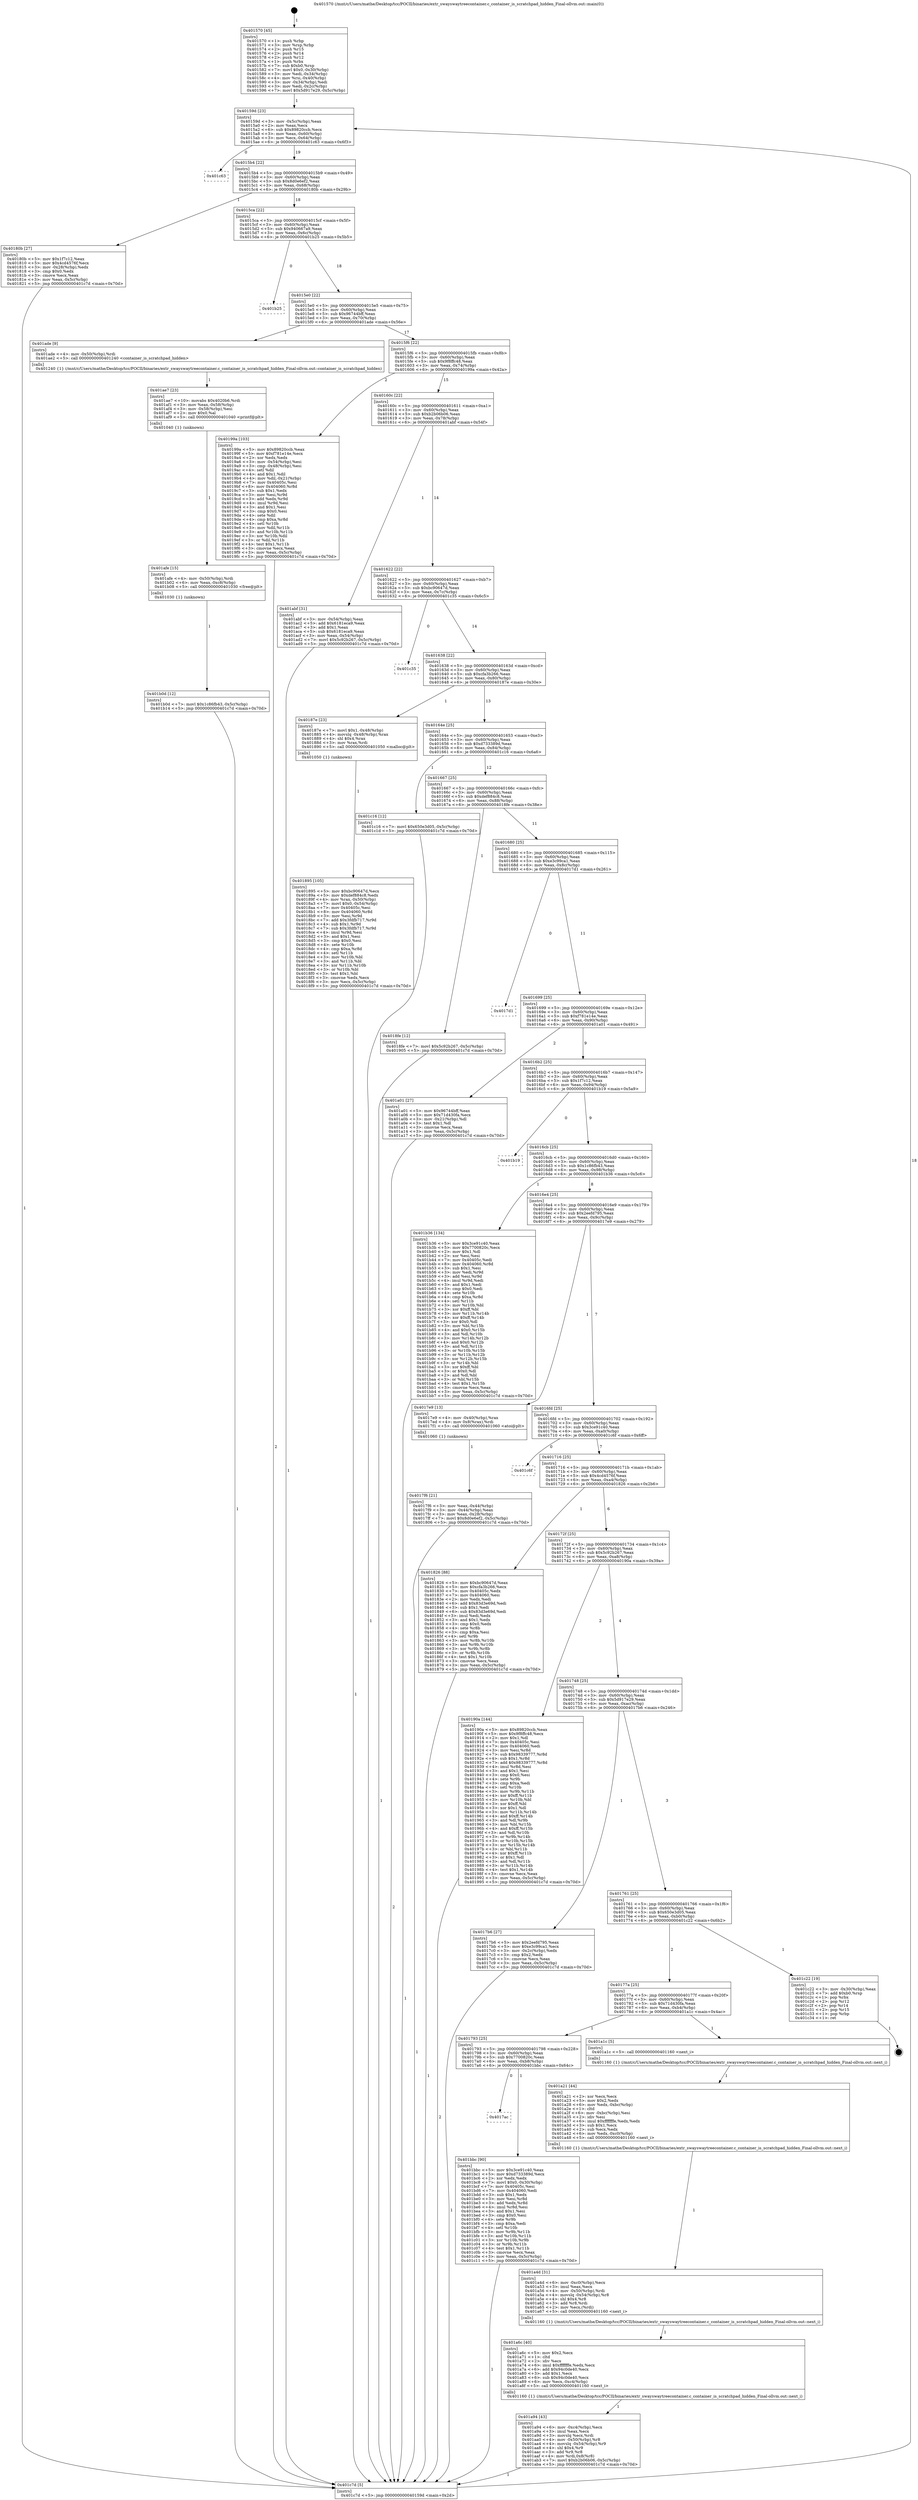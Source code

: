 digraph "0x401570" {
  label = "0x401570 (/mnt/c/Users/mathe/Desktop/tcc/POCII/binaries/extr_swayswaytreecontainer.c_container_is_scratchpad_hidden_Final-ollvm.out::main(0))"
  labelloc = "t"
  node[shape=record]

  Entry [label="",width=0.3,height=0.3,shape=circle,fillcolor=black,style=filled]
  "0x40159d" [label="{
     0x40159d [23]\l
     | [instrs]\l
     &nbsp;&nbsp;0x40159d \<+3\>: mov -0x5c(%rbp),%eax\l
     &nbsp;&nbsp;0x4015a0 \<+2\>: mov %eax,%ecx\l
     &nbsp;&nbsp;0x4015a2 \<+6\>: sub $0x89820ccb,%ecx\l
     &nbsp;&nbsp;0x4015a8 \<+3\>: mov %eax,-0x60(%rbp)\l
     &nbsp;&nbsp;0x4015ab \<+3\>: mov %ecx,-0x64(%rbp)\l
     &nbsp;&nbsp;0x4015ae \<+6\>: je 0000000000401c63 \<main+0x6f3\>\l
  }"]
  "0x401c63" [label="{
     0x401c63\l
  }", style=dashed]
  "0x4015b4" [label="{
     0x4015b4 [22]\l
     | [instrs]\l
     &nbsp;&nbsp;0x4015b4 \<+5\>: jmp 00000000004015b9 \<main+0x49\>\l
     &nbsp;&nbsp;0x4015b9 \<+3\>: mov -0x60(%rbp),%eax\l
     &nbsp;&nbsp;0x4015bc \<+5\>: sub $0x8d0e6ef2,%eax\l
     &nbsp;&nbsp;0x4015c1 \<+3\>: mov %eax,-0x68(%rbp)\l
     &nbsp;&nbsp;0x4015c4 \<+6\>: je 000000000040180b \<main+0x29b\>\l
  }"]
  Exit [label="",width=0.3,height=0.3,shape=circle,fillcolor=black,style=filled,peripheries=2]
  "0x40180b" [label="{
     0x40180b [27]\l
     | [instrs]\l
     &nbsp;&nbsp;0x40180b \<+5\>: mov $0x1f7c12,%eax\l
     &nbsp;&nbsp;0x401810 \<+5\>: mov $0x4cd4576f,%ecx\l
     &nbsp;&nbsp;0x401815 \<+3\>: mov -0x28(%rbp),%edx\l
     &nbsp;&nbsp;0x401818 \<+3\>: cmp $0x0,%edx\l
     &nbsp;&nbsp;0x40181b \<+3\>: cmove %ecx,%eax\l
     &nbsp;&nbsp;0x40181e \<+3\>: mov %eax,-0x5c(%rbp)\l
     &nbsp;&nbsp;0x401821 \<+5\>: jmp 0000000000401c7d \<main+0x70d\>\l
  }"]
  "0x4015ca" [label="{
     0x4015ca [22]\l
     | [instrs]\l
     &nbsp;&nbsp;0x4015ca \<+5\>: jmp 00000000004015cf \<main+0x5f\>\l
     &nbsp;&nbsp;0x4015cf \<+3\>: mov -0x60(%rbp),%eax\l
     &nbsp;&nbsp;0x4015d2 \<+5\>: sub $0x940667a9,%eax\l
     &nbsp;&nbsp;0x4015d7 \<+3\>: mov %eax,-0x6c(%rbp)\l
     &nbsp;&nbsp;0x4015da \<+6\>: je 0000000000401b25 \<main+0x5b5\>\l
  }"]
  "0x4017ac" [label="{
     0x4017ac\l
  }", style=dashed]
  "0x401b25" [label="{
     0x401b25\l
  }", style=dashed]
  "0x4015e0" [label="{
     0x4015e0 [22]\l
     | [instrs]\l
     &nbsp;&nbsp;0x4015e0 \<+5\>: jmp 00000000004015e5 \<main+0x75\>\l
     &nbsp;&nbsp;0x4015e5 \<+3\>: mov -0x60(%rbp),%eax\l
     &nbsp;&nbsp;0x4015e8 \<+5\>: sub $0x96744bff,%eax\l
     &nbsp;&nbsp;0x4015ed \<+3\>: mov %eax,-0x70(%rbp)\l
     &nbsp;&nbsp;0x4015f0 \<+6\>: je 0000000000401ade \<main+0x56e\>\l
  }"]
  "0x401bbc" [label="{
     0x401bbc [90]\l
     | [instrs]\l
     &nbsp;&nbsp;0x401bbc \<+5\>: mov $0x3ce91c40,%eax\l
     &nbsp;&nbsp;0x401bc1 \<+5\>: mov $0xd733389d,%ecx\l
     &nbsp;&nbsp;0x401bc6 \<+2\>: xor %edx,%edx\l
     &nbsp;&nbsp;0x401bc8 \<+7\>: movl $0x0,-0x30(%rbp)\l
     &nbsp;&nbsp;0x401bcf \<+7\>: mov 0x40405c,%esi\l
     &nbsp;&nbsp;0x401bd6 \<+7\>: mov 0x404060,%edi\l
     &nbsp;&nbsp;0x401bdd \<+3\>: sub $0x1,%edx\l
     &nbsp;&nbsp;0x401be0 \<+3\>: mov %esi,%r8d\l
     &nbsp;&nbsp;0x401be3 \<+3\>: add %edx,%r8d\l
     &nbsp;&nbsp;0x401be6 \<+4\>: imul %r8d,%esi\l
     &nbsp;&nbsp;0x401bea \<+3\>: and $0x1,%esi\l
     &nbsp;&nbsp;0x401bed \<+3\>: cmp $0x0,%esi\l
     &nbsp;&nbsp;0x401bf0 \<+4\>: sete %r9b\l
     &nbsp;&nbsp;0x401bf4 \<+3\>: cmp $0xa,%edi\l
     &nbsp;&nbsp;0x401bf7 \<+4\>: setl %r10b\l
     &nbsp;&nbsp;0x401bfb \<+3\>: mov %r9b,%r11b\l
     &nbsp;&nbsp;0x401bfe \<+3\>: and %r10b,%r11b\l
     &nbsp;&nbsp;0x401c01 \<+3\>: xor %r10b,%r9b\l
     &nbsp;&nbsp;0x401c04 \<+3\>: or %r9b,%r11b\l
     &nbsp;&nbsp;0x401c07 \<+4\>: test $0x1,%r11b\l
     &nbsp;&nbsp;0x401c0b \<+3\>: cmovne %ecx,%eax\l
     &nbsp;&nbsp;0x401c0e \<+3\>: mov %eax,-0x5c(%rbp)\l
     &nbsp;&nbsp;0x401c11 \<+5\>: jmp 0000000000401c7d \<main+0x70d\>\l
  }"]
  "0x401ade" [label="{
     0x401ade [9]\l
     | [instrs]\l
     &nbsp;&nbsp;0x401ade \<+4\>: mov -0x50(%rbp),%rdi\l
     &nbsp;&nbsp;0x401ae2 \<+5\>: call 0000000000401240 \<container_is_scratchpad_hidden\>\l
     | [calls]\l
     &nbsp;&nbsp;0x401240 \{1\} (/mnt/c/Users/mathe/Desktop/tcc/POCII/binaries/extr_swayswaytreecontainer.c_container_is_scratchpad_hidden_Final-ollvm.out::container_is_scratchpad_hidden)\l
  }"]
  "0x4015f6" [label="{
     0x4015f6 [22]\l
     | [instrs]\l
     &nbsp;&nbsp;0x4015f6 \<+5\>: jmp 00000000004015fb \<main+0x8b\>\l
     &nbsp;&nbsp;0x4015fb \<+3\>: mov -0x60(%rbp),%eax\l
     &nbsp;&nbsp;0x4015fe \<+5\>: sub $0x9f8ffc48,%eax\l
     &nbsp;&nbsp;0x401603 \<+3\>: mov %eax,-0x74(%rbp)\l
     &nbsp;&nbsp;0x401606 \<+6\>: je 000000000040199a \<main+0x42a\>\l
  }"]
  "0x401b0d" [label="{
     0x401b0d [12]\l
     | [instrs]\l
     &nbsp;&nbsp;0x401b0d \<+7\>: movl $0x1c86fb43,-0x5c(%rbp)\l
     &nbsp;&nbsp;0x401b14 \<+5\>: jmp 0000000000401c7d \<main+0x70d\>\l
  }"]
  "0x40199a" [label="{
     0x40199a [103]\l
     | [instrs]\l
     &nbsp;&nbsp;0x40199a \<+5\>: mov $0x89820ccb,%eax\l
     &nbsp;&nbsp;0x40199f \<+5\>: mov $0xf781e14e,%ecx\l
     &nbsp;&nbsp;0x4019a4 \<+2\>: xor %edx,%edx\l
     &nbsp;&nbsp;0x4019a6 \<+3\>: mov -0x54(%rbp),%esi\l
     &nbsp;&nbsp;0x4019a9 \<+3\>: cmp -0x48(%rbp),%esi\l
     &nbsp;&nbsp;0x4019ac \<+4\>: setl %dil\l
     &nbsp;&nbsp;0x4019b0 \<+4\>: and $0x1,%dil\l
     &nbsp;&nbsp;0x4019b4 \<+4\>: mov %dil,-0x21(%rbp)\l
     &nbsp;&nbsp;0x4019b8 \<+7\>: mov 0x40405c,%esi\l
     &nbsp;&nbsp;0x4019bf \<+8\>: mov 0x404060,%r8d\l
     &nbsp;&nbsp;0x4019c7 \<+3\>: sub $0x1,%edx\l
     &nbsp;&nbsp;0x4019ca \<+3\>: mov %esi,%r9d\l
     &nbsp;&nbsp;0x4019cd \<+3\>: add %edx,%r9d\l
     &nbsp;&nbsp;0x4019d0 \<+4\>: imul %r9d,%esi\l
     &nbsp;&nbsp;0x4019d4 \<+3\>: and $0x1,%esi\l
     &nbsp;&nbsp;0x4019d7 \<+3\>: cmp $0x0,%esi\l
     &nbsp;&nbsp;0x4019da \<+4\>: sete %dil\l
     &nbsp;&nbsp;0x4019de \<+4\>: cmp $0xa,%r8d\l
     &nbsp;&nbsp;0x4019e2 \<+4\>: setl %r10b\l
     &nbsp;&nbsp;0x4019e6 \<+3\>: mov %dil,%r11b\l
     &nbsp;&nbsp;0x4019e9 \<+3\>: and %r10b,%r11b\l
     &nbsp;&nbsp;0x4019ec \<+3\>: xor %r10b,%dil\l
     &nbsp;&nbsp;0x4019ef \<+3\>: or %dil,%r11b\l
     &nbsp;&nbsp;0x4019f2 \<+4\>: test $0x1,%r11b\l
     &nbsp;&nbsp;0x4019f6 \<+3\>: cmovne %ecx,%eax\l
     &nbsp;&nbsp;0x4019f9 \<+3\>: mov %eax,-0x5c(%rbp)\l
     &nbsp;&nbsp;0x4019fc \<+5\>: jmp 0000000000401c7d \<main+0x70d\>\l
  }"]
  "0x40160c" [label="{
     0x40160c [22]\l
     | [instrs]\l
     &nbsp;&nbsp;0x40160c \<+5\>: jmp 0000000000401611 \<main+0xa1\>\l
     &nbsp;&nbsp;0x401611 \<+3\>: mov -0x60(%rbp),%eax\l
     &nbsp;&nbsp;0x401614 \<+5\>: sub $0xb2b06b06,%eax\l
     &nbsp;&nbsp;0x401619 \<+3\>: mov %eax,-0x78(%rbp)\l
     &nbsp;&nbsp;0x40161c \<+6\>: je 0000000000401abf \<main+0x54f\>\l
  }"]
  "0x401afe" [label="{
     0x401afe [15]\l
     | [instrs]\l
     &nbsp;&nbsp;0x401afe \<+4\>: mov -0x50(%rbp),%rdi\l
     &nbsp;&nbsp;0x401b02 \<+6\>: mov %eax,-0xc8(%rbp)\l
     &nbsp;&nbsp;0x401b08 \<+5\>: call 0000000000401030 \<free@plt\>\l
     | [calls]\l
     &nbsp;&nbsp;0x401030 \{1\} (unknown)\l
  }"]
  "0x401abf" [label="{
     0x401abf [31]\l
     | [instrs]\l
     &nbsp;&nbsp;0x401abf \<+3\>: mov -0x54(%rbp),%eax\l
     &nbsp;&nbsp;0x401ac2 \<+5\>: add $0x6181eca9,%eax\l
     &nbsp;&nbsp;0x401ac7 \<+3\>: add $0x1,%eax\l
     &nbsp;&nbsp;0x401aca \<+5\>: sub $0x6181eca9,%eax\l
     &nbsp;&nbsp;0x401acf \<+3\>: mov %eax,-0x54(%rbp)\l
     &nbsp;&nbsp;0x401ad2 \<+7\>: movl $0x5c92b267,-0x5c(%rbp)\l
     &nbsp;&nbsp;0x401ad9 \<+5\>: jmp 0000000000401c7d \<main+0x70d\>\l
  }"]
  "0x401622" [label="{
     0x401622 [22]\l
     | [instrs]\l
     &nbsp;&nbsp;0x401622 \<+5\>: jmp 0000000000401627 \<main+0xb7\>\l
     &nbsp;&nbsp;0x401627 \<+3\>: mov -0x60(%rbp),%eax\l
     &nbsp;&nbsp;0x40162a \<+5\>: sub $0xbc90647d,%eax\l
     &nbsp;&nbsp;0x40162f \<+3\>: mov %eax,-0x7c(%rbp)\l
     &nbsp;&nbsp;0x401632 \<+6\>: je 0000000000401c35 \<main+0x6c5\>\l
  }"]
  "0x401ae7" [label="{
     0x401ae7 [23]\l
     | [instrs]\l
     &nbsp;&nbsp;0x401ae7 \<+10\>: movabs $0x4020b6,%rdi\l
     &nbsp;&nbsp;0x401af1 \<+3\>: mov %eax,-0x58(%rbp)\l
     &nbsp;&nbsp;0x401af4 \<+3\>: mov -0x58(%rbp),%esi\l
     &nbsp;&nbsp;0x401af7 \<+2\>: mov $0x0,%al\l
     &nbsp;&nbsp;0x401af9 \<+5\>: call 0000000000401040 \<printf@plt\>\l
     | [calls]\l
     &nbsp;&nbsp;0x401040 \{1\} (unknown)\l
  }"]
  "0x401c35" [label="{
     0x401c35\l
  }", style=dashed]
  "0x401638" [label="{
     0x401638 [22]\l
     | [instrs]\l
     &nbsp;&nbsp;0x401638 \<+5\>: jmp 000000000040163d \<main+0xcd\>\l
     &nbsp;&nbsp;0x40163d \<+3\>: mov -0x60(%rbp),%eax\l
     &nbsp;&nbsp;0x401640 \<+5\>: sub $0xcfa3b266,%eax\l
     &nbsp;&nbsp;0x401645 \<+3\>: mov %eax,-0x80(%rbp)\l
     &nbsp;&nbsp;0x401648 \<+6\>: je 000000000040187e \<main+0x30e\>\l
  }"]
  "0x401a94" [label="{
     0x401a94 [43]\l
     | [instrs]\l
     &nbsp;&nbsp;0x401a94 \<+6\>: mov -0xc4(%rbp),%ecx\l
     &nbsp;&nbsp;0x401a9a \<+3\>: imul %eax,%ecx\l
     &nbsp;&nbsp;0x401a9d \<+3\>: movslq %ecx,%rdi\l
     &nbsp;&nbsp;0x401aa0 \<+4\>: mov -0x50(%rbp),%r8\l
     &nbsp;&nbsp;0x401aa4 \<+4\>: movslq -0x54(%rbp),%r9\l
     &nbsp;&nbsp;0x401aa8 \<+4\>: shl $0x4,%r9\l
     &nbsp;&nbsp;0x401aac \<+3\>: add %r9,%r8\l
     &nbsp;&nbsp;0x401aaf \<+4\>: mov %rdi,0x8(%r8)\l
     &nbsp;&nbsp;0x401ab3 \<+7\>: movl $0xb2b06b06,-0x5c(%rbp)\l
     &nbsp;&nbsp;0x401aba \<+5\>: jmp 0000000000401c7d \<main+0x70d\>\l
  }"]
  "0x40187e" [label="{
     0x40187e [23]\l
     | [instrs]\l
     &nbsp;&nbsp;0x40187e \<+7\>: movl $0x1,-0x48(%rbp)\l
     &nbsp;&nbsp;0x401885 \<+4\>: movslq -0x48(%rbp),%rax\l
     &nbsp;&nbsp;0x401889 \<+4\>: shl $0x4,%rax\l
     &nbsp;&nbsp;0x40188d \<+3\>: mov %rax,%rdi\l
     &nbsp;&nbsp;0x401890 \<+5\>: call 0000000000401050 \<malloc@plt\>\l
     | [calls]\l
     &nbsp;&nbsp;0x401050 \{1\} (unknown)\l
  }"]
  "0x40164e" [label="{
     0x40164e [25]\l
     | [instrs]\l
     &nbsp;&nbsp;0x40164e \<+5\>: jmp 0000000000401653 \<main+0xe3\>\l
     &nbsp;&nbsp;0x401653 \<+3\>: mov -0x60(%rbp),%eax\l
     &nbsp;&nbsp;0x401656 \<+5\>: sub $0xd733389d,%eax\l
     &nbsp;&nbsp;0x40165b \<+6\>: mov %eax,-0x84(%rbp)\l
     &nbsp;&nbsp;0x401661 \<+6\>: je 0000000000401c16 \<main+0x6a6\>\l
  }"]
  "0x401a6c" [label="{
     0x401a6c [40]\l
     | [instrs]\l
     &nbsp;&nbsp;0x401a6c \<+5\>: mov $0x2,%ecx\l
     &nbsp;&nbsp;0x401a71 \<+1\>: cltd\l
     &nbsp;&nbsp;0x401a72 \<+2\>: idiv %ecx\l
     &nbsp;&nbsp;0x401a74 \<+6\>: imul $0xfffffffe,%edx,%ecx\l
     &nbsp;&nbsp;0x401a7a \<+6\>: add $0x94c0de40,%ecx\l
     &nbsp;&nbsp;0x401a80 \<+3\>: add $0x1,%ecx\l
     &nbsp;&nbsp;0x401a83 \<+6\>: sub $0x94c0de40,%ecx\l
     &nbsp;&nbsp;0x401a89 \<+6\>: mov %ecx,-0xc4(%rbp)\l
     &nbsp;&nbsp;0x401a8f \<+5\>: call 0000000000401160 \<next_i\>\l
     | [calls]\l
     &nbsp;&nbsp;0x401160 \{1\} (/mnt/c/Users/mathe/Desktop/tcc/POCII/binaries/extr_swayswaytreecontainer.c_container_is_scratchpad_hidden_Final-ollvm.out::next_i)\l
  }"]
  "0x401c16" [label="{
     0x401c16 [12]\l
     | [instrs]\l
     &nbsp;&nbsp;0x401c16 \<+7\>: movl $0x650e3d05,-0x5c(%rbp)\l
     &nbsp;&nbsp;0x401c1d \<+5\>: jmp 0000000000401c7d \<main+0x70d\>\l
  }"]
  "0x401667" [label="{
     0x401667 [25]\l
     | [instrs]\l
     &nbsp;&nbsp;0x401667 \<+5\>: jmp 000000000040166c \<main+0xfc\>\l
     &nbsp;&nbsp;0x40166c \<+3\>: mov -0x60(%rbp),%eax\l
     &nbsp;&nbsp;0x40166f \<+5\>: sub $0xdef884c8,%eax\l
     &nbsp;&nbsp;0x401674 \<+6\>: mov %eax,-0x88(%rbp)\l
     &nbsp;&nbsp;0x40167a \<+6\>: je 00000000004018fe \<main+0x38e\>\l
  }"]
  "0x401a4d" [label="{
     0x401a4d [31]\l
     | [instrs]\l
     &nbsp;&nbsp;0x401a4d \<+6\>: mov -0xc0(%rbp),%ecx\l
     &nbsp;&nbsp;0x401a53 \<+3\>: imul %eax,%ecx\l
     &nbsp;&nbsp;0x401a56 \<+4\>: mov -0x50(%rbp),%rdi\l
     &nbsp;&nbsp;0x401a5a \<+4\>: movslq -0x54(%rbp),%r8\l
     &nbsp;&nbsp;0x401a5e \<+4\>: shl $0x4,%r8\l
     &nbsp;&nbsp;0x401a62 \<+3\>: add %r8,%rdi\l
     &nbsp;&nbsp;0x401a65 \<+2\>: mov %ecx,(%rdi)\l
     &nbsp;&nbsp;0x401a67 \<+5\>: call 0000000000401160 \<next_i\>\l
     | [calls]\l
     &nbsp;&nbsp;0x401160 \{1\} (/mnt/c/Users/mathe/Desktop/tcc/POCII/binaries/extr_swayswaytreecontainer.c_container_is_scratchpad_hidden_Final-ollvm.out::next_i)\l
  }"]
  "0x4018fe" [label="{
     0x4018fe [12]\l
     | [instrs]\l
     &nbsp;&nbsp;0x4018fe \<+7\>: movl $0x5c92b267,-0x5c(%rbp)\l
     &nbsp;&nbsp;0x401905 \<+5\>: jmp 0000000000401c7d \<main+0x70d\>\l
  }"]
  "0x401680" [label="{
     0x401680 [25]\l
     | [instrs]\l
     &nbsp;&nbsp;0x401680 \<+5\>: jmp 0000000000401685 \<main+0x115\>\l
     &nbsp;&nbsp;0x401685 \<+3\>: mov -0x60(%rbp),%eax\l
     &nbsp;&nbsp;0x401688 \<+5\>: sub $0xe3c99ca1,%eax\l
     &nbsp;&nbsp;0x40168d \<+6\>: mov %eax,-0x8c(%rbp)\l
     &nbsp;&nbsp;0x401693 \<+6\>: je 00000000004017d1 \<main+0x261\>\l
  }"]
  "0x401a21" [label="{
     0x401a21 [44]\l
     | [instrs]\l
     &nbsp;&nbsp;0x401a21 \<+2\>: xor %ecx,%ecx\l
     &nbsp;&nbsp;0x401a23 \<+5\>: mov $0x2,%edx\l
     &nbsp;&nbsp;0x401a28 \<+6\>: mov %edx,-0xbc(%rbp)\l
     &nbsp;&nbsp;0x401a2e \<+1\>: cltd\l
     &nbsp;&nbsp;0x401a2f \<+6\>: mov -0xbc(%rbp),%esi\l
     &nbsp;&nbsp;0x401a35 \<+2\>: idiv %esi\l
     &nbsp;&nbsp;0x401a37 \<+6\>: imul $0xfffffffe,%edx,%edx\l
     &nbsp;&nbsp;0x401a3d \<+3\>: sub $0x1,%ecx\l
     &nbsp;&nbsp;0x401a40 \<+2\>: sub %ecx,%edx\l
     &nbsp;&nbsp;0x401a42 \<+6\>: mov %edx,-0xc0(%rbp)\l
     &nbsp;&nbsp;0x401a48 \<+5\>: call 0000000000401160 \<next_i\>\l
     | [calls]\l
     &nbsp;&nbsp;0x401160 \{1\} (/mnt/c/Users/mathe/Desktop/tcc/POCII/binaries/extr_swayswaytreecontainer.c_container_is_scratchpad_hidden_Final-ollvm.out::next_i)\l
  }"]
  "0x4017d1" [label="{
     0x4017d1\l
  }", style=dashed]
  "0x401699" [label="{
     0x401699 [25]\l
     | [instrs]\l
     &nbsp;&nbsp;0x401699 \<+5\>: jmp 000000000040169e \<main+0x12e\>\l
     &nbsp;&nbsp;0x40169e \<+3\>: mov -0x60(%rbp),%eax\l
     &nbsp;&nbsp;0x4016a1 \<+5\>: sub $0xf781e14e,%eax\l
     &nbsp;&nbsp;0x4016a6 \<+6\>: mov %eax,-0x90(%rbp)\l
     &nbsp;&nbsp;0x4016ac \<+6\>: je 0000000000401a01 \<main+0x491\>\l
  }"]
  "0x401793" [label="{
     0x401793 [25]\l
     | [instrs]\l
     &nbsp;&nbsp;0x401793 \<+5\>: jmp 0000000000401798 \<main+0x228\>\l
     &nbsp;&nbsp;0x401798 \<+3\>: mov -0x60(%rbp),%eax\l
     &nbsp;&nbsp;0x40179b \<+5\>: sub $0x7700820c,%eax\l
     &nbsp;&nbsp;0x4017a0 \<+6\>: mov %eax,-0xb8(%rbp)\l
     &nbsp;&nbsp;0x4017a6 \<+6\>: je 0000000000401bbc \<main+0x64c\>\l
  }"]
  "0x401a01" [label="{
     0x401a01 [27]\l
     | [instrs]\l
     &nbsp;&nbsp;0x401a01 \<+5\>: mov $0x96744bff,%eax\l
     &nbsp;&nbsp;0x401a06 \<+5\>: mov $0x71d430fa,%ecx\l
     &nbsp;&nbsp;0x401a0b \<+3\>: mov -0x21(%rbp),%dl\l
     &nbsp;&nbsp;0x401a0e \<+3\>: test $0x1,%dl\l
     &nbsp;&nbsp;0x401a11 \<+3\>: cmovne %ecx,%eax\l
     &nbsp;&nbsp;0x401a14 \<+3\>: mov %eax,-0x5c(%rbp)\l
     &nbsp;&nbsp;0x401a17 \<+5\>: jmp 0000000000401c7d \<main+0x70d\>\l
  }"]
  "0x4016b2" [label="{
     0x4016b2 [25]\l
     | [instrs]\l
     &nbsp;&nbsp;0x4016b2 \<+5\>: jmp 00000000004016b7 \<main+0x147\>\l
     &nbsp;&nbsp;0x4016b7 \<+3\>: mov -0x60(%rbp),%eax\l
     &nbsp;&nbsp;0x4016ba \<+5\>: sub $0x1f7c12,%eax\l
     &nbsp;&nbsp;0x4016bf \<+6\>: mov %eax,-0x94(%rbp)\l
     &nbsp;&nbsp;0x4016c5 \<+6\>: je 0000000000401b19 \<main+0x5a9\>\l
  }"]
  "0x401a1c" [label="{
     0x401a1c [5]\l
     | [instrs]\l
     &nbsp;&nbsp;0x401a1c \<+5\>: call 0000000000401160 \<next_i\>\l
     | [calls]\l
     &nbsp;&nbsp;0x401160 \{1\} (/mnt/c/Users/mathe/Desktop/tcc/POCII/binaries/extr_swayswaytreecontainer.c_container_is_scratchpad_hidden_Final-ollvm.out::next_i)\l
  }"]
  "0x401b19" [label="{
     0x401b19\l
  }", style=dashed]
  "0x4016cb" [label="{
     0x4016cb [25]\l
     | [instrs]\l
     &nbsp;&nbsp;0x4016cb \<+5\>: jmp 00000000004016d0 \<main+0x160\>\l
     &nbsp;&nbsp;0x4016d0 \<+3\>: mov -0x60(%rbp),%eax\l
     &nbsp;&nbsp;0x4016d3 \<+5\>: sub $0x1c86fb43,%eax\l
     &nbsp;&nbsp;0x4016d8 \<+6\>: mov %eax,-0x98(%rbp)\l
     &nbsp;&nbsp;0x4016de \<+6\>: je 0000000000401b36 \<main+0x5c6\>\l
  }"]
  "0x40177a" [label="{
     0x40177a [25]\l
     | [instrs]\l
     &nbsp;&nbsp;0x40177a \<+5\>: jmp 000000000040177f \<main+0x20f\>\l
     &nbsp;&nbsp;0x40177f \<+3\>: mov -0x60(%rbp),%eax\l
     &nbsp;&nbsp;0x401782 \<+5\>: sub $0x71d430fa,%eax\l
     &nbsp;&nbsp;0x401787 \<+6\>: mov %eax,-0xb4(%rbp)\l
     &nbsp;&nbsp;0x40178d \<+6\>: je 0000000000401a1c \<main+0x4ac\>\l
  }"]
  "0x401b36" [label="{
     0x401b36 [134]\l
     | [instrs]\l
     &nbsp;&nbsp;0x401b36 \<+5\>: mov $0x3ce91c40,%eax\l
     &nbsp;&nbsp;0x401b3b \<+5\>: mov $0x7700820c,%ecx\l
     &nbsp;&nbsp;0x401b40 \<+2\>: mov $0x1,%dl\l
     &nbsp;&nbsp;0x401b42 \<+2\>: xor %esi,%esi\l
     &nbsp;&nbsp;0x401b44 \<+7\>: mov 0x40405c,%edi\l
     &nbsp;&nbsp;0x401b4b \<+8\>: mov 0x404060,%r8d\l
     &nbsp;&nbsp;0x401b53 \<+3\>: sub $0x1,%esi\l
     &nbsp;&nbsp;0x401b56 \<+3\>: mov %edi,%r9d\l
     &nbsp;&nbsp;0x401b59 \<+3\>: add %esi,%r9d\l
     &nbsp;&nbsp;0x401b5c \<+4\>: imul %r9d,%edi\l
     &nbsp;&nbsp;0x401b60 \<+3\>: and $0x1,%edi\l
     &nbsp;&nbsp;0x401b63 \<+3\>: cmp $0x0,%edi\l
     &nbsp;&nbsp;0x401b66 \<+4\>: sete %r10b\l
     &nbsp;&nbsp;0x401b6a \<+4\>: cmp $0xa,%r8d\l
     &nbsp;&nbsp;0x401b6e \<+4\>: setl %r11b\l
     &nbsp;&nbsp;0x401b72 \<+3\>: mov %r10b,%bl\l
     &nbsp;&nbsp;0x401b75 \<+3\>: xor $0xff,%bl\l
     &nbsp;&nbsp;0x401b78 \<+3\>: mov %r11b,%r14b\l
     &nbsp;&nbsp;0x401b7b \<+4\>: xor $0xff,%r14b\l
     &nbsp;&nbsp;0x401b7f \<+3\>: xor $0x0,%dl\l
     &nbsp;&nbsp;0x401b82 \<+3\>: mov %bl,%r15b\l
     &nbsp;&nbsp;0x401b85 \<+4\>: and $0x0,%r15b\l
     &nbsp;&nbsp;0x401b89 \<+3\>: and %dl,%r10b\l
     &nbsp;&nbsp;0x401b8c \<+3\>: mov %r14b,%r12b\l
     &nbsp;&nbsp;0x401b8f \<+4\>: and $0x0,%r12b\l
     &nbsp;&nbsp;0x401b93 \<+3\>: and %dl,%r11b\l
     &nbsp;&nbsp;0x401b96 \<+3\>: or %r10b,%r15b\l
     &nbsp;&nbsp;0x401b99 \<+3\>: or %r11b,%r12b\l
     &nbsp;&nbsp;0x401b9c \<+3\>: xor %r12b,%r15b\l
     &nbsp;&nbsp;0x401b9f \<+3\>: or %r14b,%bl\l
     &nbsp;&nbsp;0x401ba2 \<+3\>: xor $0xff,%bl\l
     &nbsp;&nbsp;0x401ba5 \<+3\>: or $0x0,%dl\l
     &nbsp;&nbsp;0x401ba8 \<+2\>: and %dl,%bl\l
     &nbsp;&nbsp;0x401baa \<+3\>: or %bl,%r15b\l
     &nbsp;&nbsp;0x401bad \<+4\>: test $0x1,%r15b\l
     &nbsp;&nbsp;0x401bb1 \<+3\>: cmovne %ecx,%eax\l
     &nbsp;&nbsp;0x401bb4 \<+3\>: mov %eax,-0x5c(%rbp)\l
     &nbsp;&nbsp;0x401bb7 \<+5\>: jmp 0000000000401c7d \<main+0x70d\>\l
  }"]
  "0x4016e4" [label="{
     0x4016e4 [25]\l
     | [instrs]\l
     &nbsp;&nbsp;0x4016e4 \<+5\>: jmp 00000000004016e9 \<main+0x179\>\l
     &nbsp;&nbsp;0x4016e9 \<+3\>: mov -0x60(%rbp),%eax\l
     &nbsp;&nbsp;0x4016ec \<+5\>: sub $0x2eefd795,%eax\l
     &nbsp;&nbsp;0x4016f1 \<+6\>: mov %eax,-0x9c(%rbp)\l
     &nbsp;&nbsp;0x4016f7 \<+6\>: je 00000000004017e9 \<main+0x279\>\l
  }"]
  "0x401c22" [label="{
     0x401c22 [19]\l
     | [instrs]\l
     &nbsp;&nbsp;0x401c22 \<+3\>: mov -0x30(%rbp),%eax\l
     &nbsp;&nbsp;0x401c25 \<+7\>: add $0xb0,%rsp\l
     &nbsp;&nbsp;0x401c2c \<+1\>: pop %rbx\l
     &nbsp;&nbsp;0x401c2d \<+2\>: pop %r12\l
     &nbsp;&nbsp;0x401c2f \<+2\>: pop %r14\l
     &nbsp;&nbsp;0x401c31 \<+2\>: pop %r15\l
     &nbsp;&nbsp;0x401c33 \<+1\>: pop %rbp\l
     &nbsp;&nbsp;0x401c34 \<+1\>: ret\l
  }"]
  "0x4017e9" [label="{
     0x4017e9 [13]\l
     | [instrs]\l
     &nbsp;&nbsp;0x4017e9 \<+4\>: mov -0x40(%rbp),%rax\l
     &nbsp;&nbsp;0x4017ed \<+4\>: mov 0x8(%rax),%rdi\l
     &nbsp;&nbsp;0x4017f1 \<+5\>: call 0000000000401060 \<atoi@plt\>\l
     | [calls]\l
     &nbsp;&nbsp;0x401060 \{1\} (unknown)\l
  }"]
  "0x4016fd" [label="{
     0x4016fd [25]\l
     | [instrs]\l
     &nbsp;&nbsp;0x4016fd \<+5\>: jmp 0000000000401702 \<main+0x192\>\l
     &nbsp;&nbsp;0x401702 \<+3\>: mov -0x60(%rbp),%eax\l
     &nbsp;&nbsp;0x401705 \<+5\>: sub $0x3ce91c40,%eax\l
     &nbsp;&nbsp;0x40170a \<+6\>: mov %eax,-0xa0(%rbp)\l
     &nbsp;&nbsp;0x401710 \<+6\>: je 0000000000401c6f \<main+0x6ff\>\l
  }"]
  "0x401895" [label="{
     0x401895 [105]\l
     | [instrs]\l
     &nbsp;&nbsp;0x401895 \<+5\>: mov $0xbc90647d,%ecx\l
     &nbsp;&nbsp;0x40189a \<+5\>: mov $0xdef884c8,%edx\l
     &nbsp;&nbsp;0x40189f \<+4\>: mov %rax,-0x50(%rbp)\l
     &nbsp;&nbsp;0x4018a3 \<+7\>: movl $0x0,-0x54(%rbp)\l
     &nbsp;&nbsp;0x4018aa \<+7\>: mov 0x40405c,%esi\l
     &nbsp;&nbsp;0x4018b1 \<+8\>: mov 0x404060,%r8d\l
     &nbsp;&nbsp;0x4018b9 \<+3\>: mov %esi,%r9d\l
     &nbsp;&nbsp;0x4018bc \<+7\>: add $0x3fdfb717,%r9d\l
     &nbsp;&nbsp;0x4018c3 \<+4\>: sub $0x1,%r9d\l
     &nbsp;&nbsp;0x4018c7 \<+7\>: sub $0x3fdfb717,%r9d\l
     &nbsp;&nbsp;0x4018ce \<+4\>: imul %r9d,%esi\l
     &nbsp;&nbsp;0x4018d2 \<+3\>: and $0x1,%esi\l
     &nbsp;&nbsp;0x4018d5 \<+3\>: cmp $0x0,%esi\l
     &nbsp;&nbsp;0x4018d8 \<+4\>: sete %r10b\l
     &nbsp;&nbsp;0x4018dc \<+4\>: cmp $0xa,%r8d\l
     &nbsp;&nbsp;0x4018e0 \<+4\>: setl %r11b\l
     &nbsp;&nbsp;0x4018e4 \<+3\>: mov %r10b,%bl\l
     &nbsp;&nbsp;0x4018e7 \<+3\>: and %r11b,%bl\l
     &nbsp;&nbsp;0x4018ea \<+3\>: xor %r11b,%r10b\l
     &nbsp;&nbsp;0x4018ed \<+3\>: or %r10b,%bl\l
     &nbsp;&nbsp;0x4018f0 \<+3\>: test $0x1,%bl\l
     &nbsp;&nbsp;0x4018f3 \<+3\>: cmovne %edx,%ecx\l
     &nbsp;&nbsp;0x4018f6 \<+3\>: mov %ecx,-0x5c(%rbp)\l
     &nbsp;&nbsp;0x4018f9 \<+5\>: jmp 0000000000401c7d \<main+0x70d\>\l
  }"]
  "0x401c6f" [label="{
     0x401c6f\l
  }", style=dashed]
  "0x401716" [label="{
     0x401716 [25]\l
     | [instrs]\l
     &nbsp;&nbsp;0x401716 \<+5\>: jmp 000000000040171b \<main+0x1ab\>\l
     &nbsp;&nbsp;0x40171b \<+3\>: mov -0x60(%rbp),%eax\l
     &nbsp;&nbsp;0x40171e \<+5\>: sub $0x4cd4576f,%eax\l
     &nbsp;&nbsp;0x401723 \<+6\>: mov %eax,-0xa4(%rbp)\l
     &nbsp;&nbsp;0x401729 \<+6\>: je 0000000000401826 \<main+0x2b6\>\l
  }"]
  "0x4017f6" [label="{
     0x4017f6 [21]\l
     | [instrs]\l
     &nbsp;&nbsp;0x4017f6 \<+3\>: mov %eax,-0x44(%rbp)\l
     &nbsp;&nbsp;0x4017f9 \<+3\>: mov -0x44(%rbp),%eax\l
     &nbsp;&nbsp;0x4017fc \<+3\>: mov %eax,-0x28(%rbp)\l
     &nbsp;&nbsp;0x4017ff \<+7\>: movl $0x8d0e6ef2,-0x5c(%rbp)\l
     &nbsp;&nbsp;0x401806 \<+5\>: jmp 0000000000401c7d \<main+0x70d\>\l
  }"]
  "0x401826" [label="{
     0x401826 [88]\l
     | [instrs]\l
     &nbsp;&nbsp;0x401826 \<+5\>: mov $0xbc90647d,%eax\l
     &nbsp;&nbsp;0x40182b \<+5\>: mov $0xcfa3b266,%ecx\l
     &nbsp;&nbsp;0x401830 \<+7\>: mov 0x40405c,%edx\l
     &nbsp;&nbsp;0x401837 \<+7\>: mov 0x404060,%esi\l
     &nbsp;&nbsp;0x40183e \<+2\>: mov %edx,%edi\l
     &nbsp;&nbsp;0x401840 \<+6\>: add $0x83d3e69d,%edi\l
     &nbsp;&nbsp;0x401846 \<+3\>: sub $0x1,%edi\l
     &nbsp;&nbsp;0x401849 \<+6\>: sub $0x83d3e69d,%edi\l
     &nbsp;&nbsp;0x40184f \<+3\>: imul %edi,%edx\l
     &nbsp;&nbsp;0x401852 \<+3\>: and $0x1,%edx\l
     &nbsp;&nbsp;0x401855 \<+3\>: cmp $0x0,%edx\l
     &nbsp;&nbsp;0x401858 \<+4\>: sete %r8b\l
     &nbsp;&nbsp;0x40185c \<+3\>: cmp $0xa,%esi\l
     &nbsp;&nbsp;0x40185f \<+4\>: setl %r9b\l
     &nbsp;&nbsp;0x401863 \<+3\>: mov %r8b,%r10b\l
     &nbsp;&nbsp;0x401866 \<+3\>: and %r9b,%r10b\l
     &nbsp;&nbsp;0x401869 \<+3\>: xor %r9b,%r8b\l
     &nbsp;&nbsp;0x40186c \<+3\>: or %r8b,%r10b\l
     &nbsp;&nbsp;0x40186f \<+4\>: test $0x1,%r10b\l
     &nbsp;&nbsp;0x401873 \<+3\>: cmovne %ecx,%eax\l
     &nbsp;&nbsp;0x401876 \<+3\>: mov %eax,-0x5c(%rbp)\l
     &nbsp;&nbsp;0x401879 \<+5\>: jmp 0000000000401c7d \<main+0x70d\>\l
  }"]
  "0x40172f" [label="{
     0x40172f [25]\l
     | [instrs]\l
     &nbsp;&nbsp;0x40172f \<+5\>: jmp 0000000000401734 \<main+0x1c4\>\l
     &nbsp;&nbsp;0x401734 \<+3\>: mov -0x60(%rbp),%eax\l
     &nbsp;&nbsp;0x401737 \<+5\>: sub $0x5c92b267,%eax\l
     &nbsp;&nbsp;0x40173c \<+6\>: mov %eax,-0xa8(%rbp)\l
     &nbsp;&nbsp;0x401742 \<+6\>: je 000000000040190a \<main+0x39a\>\l
  }"]
  "0x401570" [label="{
     0x401570 [45]\l
     | [instrs]\l
     &nbsp;&nbsp;0x401570 \<+1\>: push %rbp\l
     &nbsp;&nbsp;0x401571 \<+3\>: mov %rsp,%rbp\l
     &nbsp;&nbsp;0x401574 \<+2\>: push %r15\l
     &nbsp;&nbsp;0x401576 \<+2\>: push %r14\l
     &nbsp;&nbsp;0x401578 \<+2\>: push %r12\l
     &nbsp;&nbsp;0x40157a \<+1\>: push %rbx\l
     &nbsp;&nbsp;0x40157b \<+7\>: sub $0xb0,%rsp\l
     &nbsp;&nbsp;0x401582 \<+7\>: movl $0x0,-0x30(%rbp)\l
     &nbsp;&nbsp;0x401589 \<+3\>: mov %edi,-0x34(%rbp)\l
     &nbsp;&nbsp;0x40158c \<+4\>: mov %rsi,-0x40(%rbp)\l
     &nbsp;&nbsp;0x401590 \<+3\>: mov -0x34(%rbp),%edi\l
     &nbsp;&nbsp;0x401593 \<+3\>: mov %edi,-0x2c(%rbp)\l
     &nbsp;&nbsp;0x401596 \<+7\>: movl $0x5d917e29,-0x5c(%rbp)\l
  }"]
  "0x40190a" [label="{
     0x40190a [144]\l
     | [instrs]\l
     &nbsp;&nbsp;0x40190a \<+5\>: mov $0x89820ccb,%eax\l
     &nbsp;&nbsp;0x40190f \<+5\>: mov $0x9f8ffc48,%ecx\l
     &nbsp;&nbsp;0x401914 \<+2\>: mov $0x1,%dl\l
     &nbsp;&nbsp;0x401916 \<+7\>: mov 0x40405c,%esi\l
     &nbsp;&nbsp;0x40191d \<+7\>: mov 0x404060,%edi\l
     &nbsp;&nbsp;0x401924 \<+3\>: mov %esi,%r8d\l
     &nbsp;&nbsp;0x401927 \<+7\>: sub $0x98339777,%r8d\l
     &nbsp;&nbsp;0x40192e \<+4\>: sub $0x1,%r8d\l
     &nbsp;&nbsp;0x401932 \<+7\>: add $0x98339777,%r8d\l
     &nbsp;&nbsp;0x401939 \<+4\>: imul %r8d,%esi\l
     &nbsp;&nbsp;0x40193d \<+3\>: and $0x1,%esi\l
     &nbsp;&nbsp;0x401940 \<+3\>: cmp $0x0,%esi\l
     &nbsp;&nbsp;0x401943 \<+4\>: sete %r9b\l
     &nbsp;&nbsp;0x401947 \<+3\>: cmp $0xa,%edi\l
     &nbsp;&nbsp;0x40194a \<+4\>: setl %r10b\l
     &nbsp;&nbsp;0x40194e \<+3\>: mov %r9b,%r11b\l
     &nbsp;&nbsp;0x401951 \<+4\>: xor $0xff,%r11b\l
     &nbsp;&nbsp;0x401955 \<+3\>: mov %r10b,%bl\l
     &nbsp;&nbsp;0x401958 \<+3\>: xor $0xff,%bl\l
     &nbsp;&nbsp;0x40195b \<+3\>: xor $0x1,%dl\l
     &nbsp;&nbsp;0x40195e \<+3\>: mov %r11b,%r14b\l
     &nbsp;&nbsp;0x401961 \<+4\>: and $0xff,%r14b\l
     &nbsp;&nbsp;0x401965 \<+3\>: and %dl,%r9b\l
     &nbsp;&nbsp;0x401968 \<+3\>: mov %bl,%r15b\l
     &nbsp;&nbsp;0x40196b \<+4\>: and $0xff,%r15b\l
     &nbsp;&nbsp;0x40196f \<+3\>: and %dl,%r10b\l
     &nbsp;&nbsp;0x401972 \<+3\>: or %r9b,%r14b\l
     &nbsp;&nbsp;0x401975 \<+3\>: or %r10b,%r15b\l
     &nbsp;&nbsp;0x401978 \<+3\>: xor %r15b,%r14b\l
     &nbsp;&nbsp;0x40197b \<+3\>: or %bl,%r11b\l
     &nbsp;&nbsp;0x40197e \<+4\>: xor $0xff,%r11b\l
     &nbsp;&nbsp;0x401982 \<+3\>: or $0x1,%dl\l
     &nbsp;&nbsp;0x401985 \<+3\>: and %dl,%r11b\l
     &nbsp;&nbsp;0x401988 \<+3\>: or %r11b,%r14b\l
     &nbsp;&nbsp;0x40198b \<+4\>: test $0x1,%r14b\l
     &nbsp;&nbsp;0x40198f \<+3\>: cmovne %ecx,%eax\l
     &nbsp;&nbsp;0x401992 \<+3\>: mov %eax,-0x5c(%rbp)\l
     &nbsp;&nbsp;0x401995 \<+5\>: jmp 0000000000401c7d \<main+0x70d\>\l
  }"]
  "0x401748" [label="{
     0x401748 [25]\l
     | [instrs]\l
     &nbsp;&nbsp;0x401748 \<+5\>: jmp 000000000040174d \<main+0x1dd\>\l
     &nbsp;&nbsp;0x40174d \<+3\>: mov -0x60(%rbp),%eax\l
     &nbsp;&nbsp;0x401750 \<+5\>: sub $0x5d917e29,%eax\l
     &nbsp;&nbsp;0x401755 \<+6\>: mov %eax,-0xac(%rbp)\l
     &nbsp;&nbsp;0x40175b \<+6\>: je 00000000004017b6 \<main+0x246\>\l
  }"]
  "0x401c7d" [label="{
     0x401c7d [5]\l
     | [instrs]\l
     &nbsp;&nbsp;0x401c7d \<+5\>: jmp 000000000040159d \<main+0x2d\>\l
  }"]
  "0x4017b6" [label="{
     0x4017b6 [27]\l
     | [instrs]\l
     &nbsp;&nbsp;0x4017b6 \<+5\>: mov $0x2eefd795,%eax\l
     &nbsp;&nbsp;0x4017bb \<+5\>: mov $0xe3c99ca1,%ecx\l
     &nbsp;&nbsp;0x4017c0 \<+3\>: mov -0x2c(%rbp),%edx\l
     &nbsp;&nbsp;0x4017c3 \<+3\>: cmp $0x2,%edx\l
     &nbsp;&nbsp;0x4017c6 \<+3\>: cmovne %ecx,%eax\l
     &nbsp;&nbsp;0x4017c9 \<+3\>: mov %eax,-0x5c(%rbp)\l
     &nbsp;&nbsp;0x4017cc \<+5\>: jmp 0000000000401c7d \<main+0x70d\>\l
  }"]
  "0x401761" [label="{
     0x401761 [25]\l
     | [instrs]\l
     &nbsp;&nbsp;0x401761 \<+5\>: jmp 0000000000401766 \<main+0x1f6\>\l
     &nbsp;&nbsp;0x401766 \<+3\>: mov -0x60(%rbp),%eax\l
     &nbsp;&nbsp;0x401769 \<+5\>: sub $0x650e3d05,%eax\l
     &nbsp;&nbsp;0x40176e \<+6\>: mov %eax,-0xb0(%rbp)\l
     &nbsp;&nbsp;0x401774 \<+6\>: je 0000000000401c22 \<main+0x6b2\>\l
  }"]
  Entry -> "0x401570" [label=" 1"]
  "0x40159d" -> "0x401c63" [label=" 0"]
  "0x40159d" -> "0x4015b4" [label=" 19"]
  "0x401c22" -> Exit [label=" 1"]
  "0x4015b4" -> "0x40180b" [label=" 1"]
  "0x4015b4" -> "0x4015ca" [label=" 18"]
  "0x401c16" -> "0x401c7d" [label=" 1"]
  "0x4015ca" -> "0x401b25" [label=" 0"]
  "0x4015ca" -> "0x4015e0" [label=" 18"]
  "0x401bbc" -> "0x401c7d" [label=" 1"]
  "0x4015e0" -> "0x401ade" [label=" 1"]
  "0x4015e0" -> "0x4015f6" [label=" 17"]
  "0x401793" -> "0x4017ac" [label=" 0"]
  "0x4015f6" -> "0x40199a" [label=" 2"]
  "0x4015f6" -> "0x40160c" [label=" 15"]
  "0x401793" -> "0x401bbc" [label=" 1"]
  "0x40160c" -> "0x401abf" [label=" 1"]
  "0x40160c" -> "0x401622" [label=" 14"]
  "0x401b36" -> "0x401c7d" [label=" 1"]
  "0x401622" -> "0x401c35" [label=" 0"]
  "0x401622" -> "0x401638" [label=" 14"]
  "0x401b0d" -> "0x401c7d" [label=" 1"]
  "0x401638" -> "0x40187e" [label=" 1"]
  "0x401638" -> "0x40164e" [label=" 13"]
  "0x401afe" -> "0x401b0d" [label=" 1"]
  "0x40164e" -> "0x401c16" [label=" 1"]
  "0x40164e" -> "0x401667" [label=" 12"]
  "0x401ae7" -> "0x401afe" [label=" 1"]
  "0x401667" -> "0x4018fe" [label=" 1"]
  "0x401667" -> "0x401680" [label=" 11"]
  "0x401ade" -> "0x401ae7" [label=" 1"]
  "0x401680" -> "0x4017d1" [label=" 0"]
  "0x401680" -> "0x401699" [label=" 11"]
  "0x401abf" -> "0x401c7d" [label=" 1"]
  "0x401699" -> "0x401a01" [label=" 2"]
  "0x401699" -> "0x4016b2" [label=" 9"]
  "0x401a94" -> "0x401c7d" [label=" 1"]
  "0x4016b2" -> "0x401b19" [label=" 0"]
  "0x4016b2" -> "0x4016cb" [label=" 9"]
  "0x401a6c" -> "0x401a94" [label=" 1"]
  "0x4016cb" -> "0x401b36" [label=" 1"]
  "0x4016cb" -> "0x4016e4" [label=" 8"]
  "0x401a21" -> "0x401a4d" [label=" 1"]
  "0x4016e4" -> "0x4017e9" [label=" 1"]
  "0x4016e4" -> "0x4016fd" [label=" 7"]
  "0x401a1c" -> "0x401a21" [label=" 1"]
  "0x4016fd" -> "0x401c6f" [label=" 0"]
  "0x4016fd" -> "0x401716" [label=" 7"]
  "0x40177a" -> "0x401a1c" [label=" 1"]
  "0x401716" -> "0x401826" [label=" 1"]
  "0x401716" -> "0x40172f" [label=" 6"]
  "0x401a4d" -> "0x401a6c" [label=" 1"]
  "0x40172f" -> "0x40190a" [label=" 2"]
  "0x40172f" -> "0x401748" [label=" 4"]
  "0x401761" -> "0x40177a" [label=" 2"]
  "0x401748" -> "0x4017b6" [label=" 1"]
  "0x401748" -> "0x401761" [label=" 3"]
  "0x4017b6" -> "0x401c7d" [label=" 1"]
  "0x401570" -> "0x40159d" [label=" 1"]
  "0x401c7d" -> "0x40159d" [label=" 18"]
  "0x4017e9" -> "0x4017f6" [label=" 1"]
  "0x4017f6" -> "0x401c7d" [label=" 1"]
  "0x40180b" -> "0x401c7d" [label=" 1"]
  "0x401826" -> "0x401c7d" [label=" 1"]
  "0x40187e" -> "0x401895" [label=" 1"]
  "0x401895" -> "0x401c7d" [label=" 1"]
  "0x4018fe" -> "0x401c7d" [label=" 1"]
  "0x40190a" -> "0x401c7d" [label=" 2"]
  "0x40199a" -> "0x401c7d" [label=" 2"]
  "0x401a01" -> "0x401c7d" [label=" 2"]
  "0x40177a" -> "0x401793" [label=" 1"]
  "0x401761" -> "0x401c22" [label=" 1"]
}
